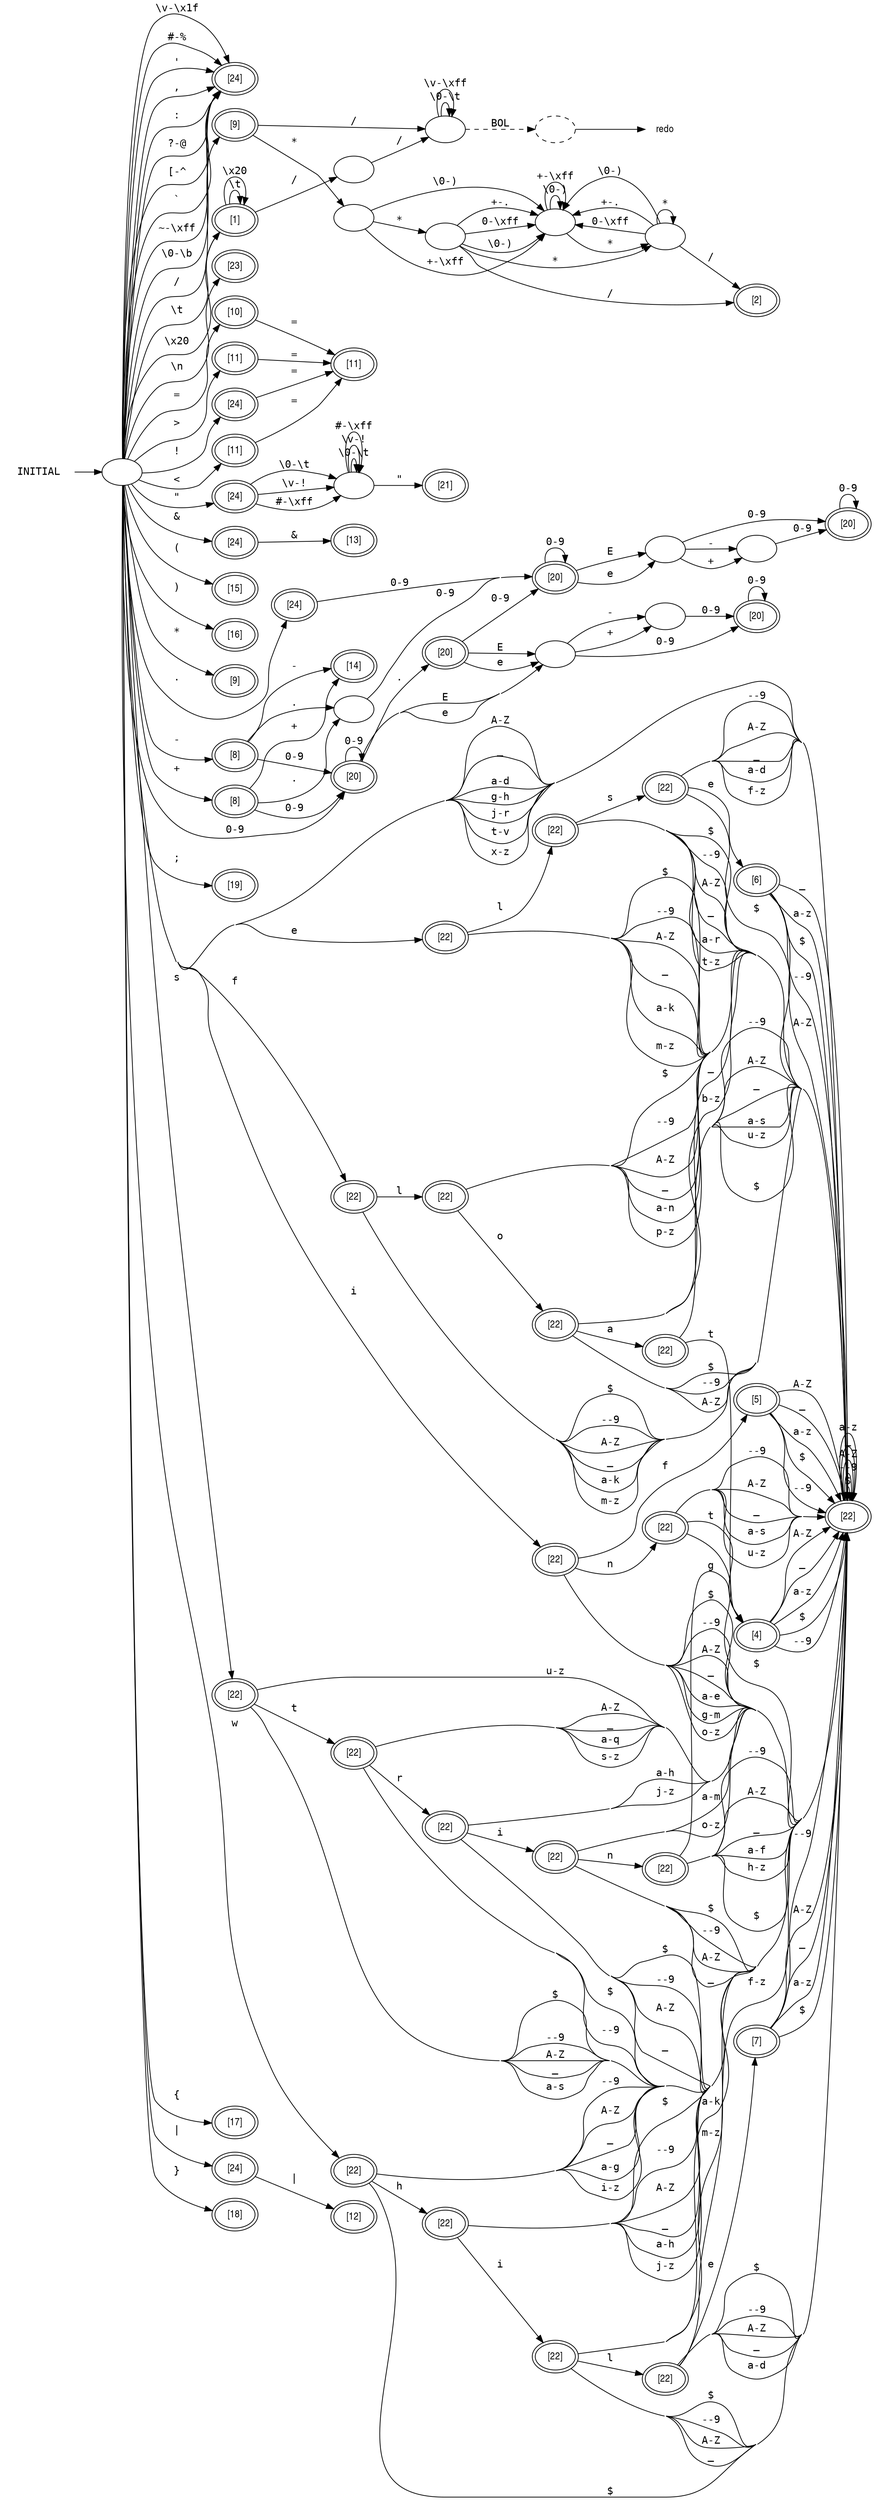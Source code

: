 digraph INITIAL {
		rankdir=LR;
		concentrate=true;
		node [fontname="ArialNarrow"];
		edge [fontname="Courier"];

		init [root=true,peripheries=0,label="INITIAL",fontname="Courier"];
		init -> N0x7ffff6bc6aa8;

/*START*/	N0x7ffff6bc6aa8 [label=""];
		N0x7ffff6bc6aa8 -> N0x7ffff6bc82e0 [label="\\0-\\b"];
		N0x7ffff6bc6aa8 -> N0x7ffff6bc83d8 [label="\\t"];
		N0x7ffff6bc6aa8 -> N0x7ffff6bc81e8 [label="\\n"];
		N0x7ffff6bc6aa8 -> N0x7ffff6bc82e0 [label="\\v-\\x1f"];
		N0x7ffff6bc6aa8 -> N0x7ffff6bc83d8 [label="\\x20"];
		N0x7ffff6bc6aa8 -> N0x7ffff6bc7458 [label="!"];
		N0x7ffff6bc6aa8 -> N0x7ffff6bc7ff8 [label="\""];
		N0x7ffff6bc6aa8 -> N0x7ffff6bc82e0 [label="#-%"];
		N0x7ffff6bc6aa8 -> N0x7ffff6bc7838 [label="&"];
		N0x7ffff6bc6aa8 -> N0x7ffff6bc82e0 [label="'"];
		N0x7ffff6bc6aa8 -> N0x7ffff6bc7a28 [label="("];
		N0x7ffff6bc6aa8 -> N0x7ffff6bc7b20 [label=")"];
		N0x7ffff6bc6aa8 -> N0x7ffff6bc7268 [label="*"];
		N0x7ffff6bc6aa8 -> N0x7ffff6bc7930 [label="+"];
		N0x7ffff6bc6aa8 -> N0x7ffff6bc82e0 [label=","];
		N0x7ffff6bc6aa8 -> N0x7ffff6bc7170 [label="-"];
		N0x7ffff6bc6aa8 -> N0x7ffff6bc7f00 [label="."];
		N0x7ffff6bc6aa8 -> N0x7ffff6bc6ba0 [label="/"];
		N0x7ffff6bc6aa8 -> N0x7ffff6bc84d0 [label="0-9"];
		N0x7ffff6bc6aa8 -> N0x7ffff6bc82e0 [label=":"];
		N0x7ffff6bc6aa8 -> N0x7ffff6bc7e08 [label=";"];
		N0x7ffff6bc6aa8 -> N0x7ffff6bc7550 [label="<"];
		N0x7ffff6bc6aa8 -> N0x7ffff6bc7360 [label="="];
		N0x7ffff6bc6aa8 -> N0x7ffff6bc7648 [label=">"];
		N0x7ffff6bc6aa8 -> N0x7ffff6bc82e0 [label="?-@"];
		N0x7ffff6bc6aa8 -> N0x7ffff6bc80f0 [label="A-Z"];
		N0x7ffff6bc6aa8 -> N0x7ffff6bc82e0 [label="[-^"];
		N0x7ffff6bc6aa8 -> N0x7ffff6bc80f0 [label="_"];
		N0x7ffff6bc6aa8 -> N0x7ffff6bc82e0 [label="`"];
		N0x7ffff6bc6aa8 -> N0x7ffff6bc80f0 [label="a-d"];
		N0x7ffff6bc6aa8 -> N0x7ffff6bc6f80 [label="e"];
		N0x7ffff6bc6aa8 -> N0x7ffff6bc6d90 [label="f"];
		N0x7ffff6bc6aa8 -> N0x7ffff6bc80f0 [label="g-h"];
		N0x7ffff6bc6aa8 -> N0x7ffff6bc6c98 [label="i"];
		N0x7ffff6bc6aa8 -> N0x7ffff6bc80f0 [label="j-r"];
		N0x7ffff6bc6aa8 -> N0x7ffff6bc6e88 [label="s"];
		N0x7ffff6bc6aa8 -> N0x7ffff6bc80f0 [label="t-v"];
		N0x7ffff6bc6aa8 -> N0x7ffff6bc7078 [label="w"];
		N0x7ffff6bc6aa8 -> N0x7ffff6bc80f0 [label="x-z"];
		N0x7ffff6bc6aa8 -> N0x7ffff6bc7c18 [label="{"];
		N0x7ffff6bc6aa8 -> N0x7ffff6bc7740 [label="|"];
		N0x7ffff6bc6aa8 -> N0x7ffff6bc7d10 [label="}"];
		N0x7ffff6bc6aa8 -> N0x7ffff6bc82e0 [label="~-\\xff"];

/*ACCEPT 9*/	N0x7ffff6bc6ba0 [label="[9]",peripheries=2];
		N0x7ffff6bc6ba0 -> N0x7ffff6bc85c8 [label="*"];
		N0x7ffff6bc6ba0 -> N0x7ffff6bc86c0 [label="/"];

/*ACCEPT 22*/	N0x7ffff6bc6c98 [label="[22]",peripheries=2];
		N0x7ffff6bc6c98 -> N0x7ffff6bc80f0 [label="$"];
		N0x7ffff6bc6c98 -> N0x7ffff6bc80f0 [label="--9"];
		N0x7ffff6bc6c98 -> N0x7ffff6bc80f0 [label="A-Z"];
		N0x7ffff6bc6c98 -> N0x7ffff6bc80f0 [label="_"];
		N0x7ffff6bc6c98 -> N0x7ffff6bc80f0 [label="a-e"];
		N0x7ffff6bc6c98 -> N0x7ffff6bc88b0 [label="f"];
		N0x7ffff6bc6c98 -> N0x7ffff6bc80f0 [label="g-m"];
		N0x7ffff6bc6c98 -> N0x7ffff6bc87b8 [label="n"];
		N0x7ffff6bc6c98 -> N0x7ffff6bc80f0 [label="o-z"];

/*ACCEPT 22*/	N0x7ffff6bc6d90 [label="[22]",peripheries=2];
		N0x7ffff6bc6d90 -> N0x7ffff6bc80f0 [label="$"];
		N0x7ffff6bc6d90 -> N0x7ffff6bc80f0 [label="--9"];
		N0x7ffff6bc6d90 -> N0x7ffff6bc80f0 [label="A-Z"];
		N0x7ffff6bc6d90 -> N0x7ffff6bc80f0 [label="_"];
		N0x7ffff6bc6d90 -> N0x7ffff6bc80f0 [label="a-k"];
		N0x7ffff6bc6d90 -> N0x7ffff6bc89a8 [label="l"];
		N0x7ffff6bc6d90 -> N0x7ffff6bc80f0 [label="m-z"];

/*ACCEPT 22*/	N0x7ffff6bc6e88 [label="[22]",peripheries=2];
		N0x7ffff6bc6e88 -> N0x7ffff6bc80f0 [label="$"];
		N0x7ffff6bc6e88 -> N0x7ffff6bc80f0 [label="--9"];
		N0x7ffff6bc6e88 -> N0x7ffff6bc80f0 [label="A-Z"];
		N0x7ffff6bc6e88 -> N0x7ffff6bc80f0 [label="_"];
		N0x7ffff6bc6e88 -> N0x7ffff6bc80f0 [label="a-s"];
		N0x7ffff6bc6e88 -> N0x7ffff6bc8aa0 [label="t"];
		N0x7ffff6bc6e88 -> N0x7ffff6bc80f0 [label="u-z"];

/*ACCEPT 22*/	N0x7ffff6bc6f80 [label="[22]",peripheries=2];
		N0x7ffff6bc6f80 -> N0x7ffff6bc80f0 [label="$"];
		N0x7ffff6bc6f80 -> N0x7ffff6bc80f0 [label="--9"];
		N0x7ffff6bc6f80 -> N0x7ffff6bc80f0 [label="A-Z"];
		N0x7ffff6bc6f80 -> N0x7ffff6bc80f0 [label="_"];
		N0x7ffff6bc6f80 -> N0x7ffff6bc80f0 [label="a-k"];
		N0x7ffff6bc6f80 -> N0x7ffff6bc8b98 [label="l"];
		N0x7ffff6bc6f80 -> N0x7ffff6bc80f0 [label="m-z"];

/*ACCEPT 22*/	N0x7ffff6bc7078 [label="[22]",peripheries=2];
		N0x7ffff6bc7078 -> N0x7ffff6bc80f0 [label="$"];
		N0x7ffff6bc7078 -> N0x7ffff6bc80f0 [label="--9"];
		N0x7ffff6bc7078 -> N0x7ffff6bc80f0 [label="A-Z"];
		N0x7ffff6bc7078 -> N0x7ffff6bc80f0 [label="_"];
		N0x7ffff6bc7078 -> N0x7ffff6bc80f0 [label="a-g"];
		N0x7ffff6bc7078 -> N0x7ffff6bc8c90 [label="h"];
		N0x7ffff6bc7078 -> N0x7ffff6bc80f0 [label="i-z"];

/*ACCEPT 8*/	N0x7ffff6bc7170 [label="[8]",peripheries=2];
		N0x7ffff6bc7170 -> N0x7ffff6bc8d88 [label="-"];
		N0x7ffff6bc7170 -> N0x7ffff6bc8e80 [label="."];
		N0x7ffff6bc7170 -> N0x7ffff6bc84d0 [label="0-9"];

/*ACCEPT 9*/	N0x7ffff6bc7268 [label="[9]",peripheries=2];

/*ACCEPT 10*/	N0x7ffff6bc7360 [label="[10]",peripheries=2];
		N0x7ffff6bc7360 -> N0x7ffff6bc8f78 [label="="];

/*ACCEPT 24*/	N0x7ffff6bc7458 [label="[24]",peripheries=2];
		N0x7ffff6bc7458 -> N0x7ffff6bc8f78 [label="="];

/*ACCEPT 11*/	N0x7ffff6bc7550 [label="[11]",peripheries=2];
		N0x7ffff6bc7550 -> N0x7ffff6bc8f78 [label="="];

/*ACCEPT 11*/	N0x7ffff6bc7648 [label="[11]",peripheries=2];
		N0x7ffff6bc7648 -> N0x7ffff6bc8f78 [label="="];

/*ACCEPT 24*/	N0x7ffff6bc7740 [label="[24]",peripheries=2];
		N0x7ffff6bc7740 -> N0x7ffff6bc9070 [label="|"];

/*ACCEPT 24*/	N0x7ffff6bc7838 [label="[24]",peripheries=2];
		N0x7ffff6bc7838 -> N0x7ffff6bc9168 [label="&"];

/*ACCEPT 8*/	N0x7ffff6bc7930 [label="[8]",peripheries=2];
		N0x7ffff6bc7930 -> N0x7ffff6bc8d88 [label="+"];
		N0x7ffff6bc7930 -> N0x7ffff6bc8e80 [label="."];
		N0x7ffff6bc7930 -> N0x7ffff6bc84d0 [label="0-9"];

/*ACCEPT 15*/	N0x7ffff6bc7a28 [label="[15]",peripheries=2];

/*ACCEPT 16*/	N0x7ffff6bc7b20 [label="[16]",peripheries=2];

/*ACCEPT 17*/	N0x7ffff6bc7c18 [label="[17]",peripheries=2];

/*ACCEPT 18*/	N0x7ffff6bc7d10 [label="[18]",peripheries=2];

/*ACCEPT 19*/	N0x7ffff6bc7e08 [label="[19]",peripheries=2];

/*ACCEPT 24*/	N0x7ffff6bc7f00 [label="[24]",peripheries=2];
		N0x7ffff6bc7f00 -> N0x7ffff6bc9260 [label="0-9"];

/*ACCEPT 24*/	N0x7ffff6bc7ff8 [label="[24]",peripheries=2];
		N0x7ffff6bc7ff8 -> N0x7ffff6bc9358 [label="\\0-\\t"];
		N0x7ffff6bc7ff8 -> N0x7ffff6bc9358 [label="\\v-!"];
		N0x7ffff6bc7ff8 -> N0x7ffff6bc9358 [label="#-\\xff"];

/*ACCEPT 22*/	N0x7ffff6bc80f0 [label="[22]",peripheries=2];
		N0x7ffff6bc80f0 -> N0x7ffff6bc80f0 [label="$"];
		N0x7ffff6bc80f0 -> N0x7ffff6bc80f0 [label="--9"];
		N0x7ffff6bc80f0 -> N0x7ffff6bc80f0 [label="A-Z"];
		N0x7ffff6bc80f0 -> N0x7ffff6bc80f0 [label="_"];
		N0x7ffff6bc80f0 -> N0x7ffff6bc80f0 [label="a-z"];

/*ACCEPT 23*/	N0x7ffff6bc81e8 [label="[23]",peripheries=2];

/*ACCEPT 24*/	N0x7ffff6bc82e0 [label="[24]",peripheries=2];

/*ACCEPT 1*/	N0x7ffff6bc83d8 [label="[1]",peripheries=2];
		N0x7ffff6bc83d8 -> N0x7ffff6bc83d8 [label="\\t"];
		N0x7ffff6bc83d8 -> N0x7ffff6bc83d8 [label="\\x20"];
		N0x7ffff6bc83d8 -> N0x7ffff6bc9450 [label="/"];

/*ACCEPT 20*/	N0x7ffff6bc84d0 [label="[20]",peripheries=2];
		N0x7ffff6bc84d0 -> N0x7ffff6bc9548 [label="."];
		N0x7ffff6bc84d0 -> N0x7ffff6bc84d0 [label="0-9"];
		N0x7ffff6bc84d0 -> N0x7ffff6bc9640 [label="E"];
		N0x7ffff6bc84d0 -> N0x7ffff6bc9640 [label="e"];

/*STATE*/	N0x7ffff6bc85c8 [label=""];
		N0x7ffff6bc85c8 -> N0x7ffff6bc9830 [label="\\0-)"];
		N0x7ffff6bc85c8 -> N0x7ffff6bc9738 [label="*"];
		N0x7ffff6bc85c8 -> N0x7ffff6bc9830 [label="+-\\xff"];

/*STATE*/	N0x7ffff6bc86c0 [label=""];
		N0x7ffff6bc86c0 -> N0x7ffff6bc86c0 [label="\\0-\\t"];
		N0x7ffff6bc86c0 -> N0x7ffff6bc86c0 [label="\\v-\\xff"];
		N0x7ffff6bc86c0 -> N0x7ffff6bc9928 [label="BOL",style="dashed"];

/*ACCEPT 22*/	N0x7ffff6bc87b8 [label="[22]",peripheries=2];
		N0x7ffff6bc87b8 -> N0x7ffff6bc80f0 [label="$"];
		N0x7ffff6bc87b8 -> N0x7ffff6bc80f0 [label="--9"];
		N0x7ffff6bc87b8 -> N0x7ffff6bc80f0 [label="A-Z"];
		N0x7ffff6bc87b8 -> N0x7ffff6bc80f0 [label="_"];
		N0x7ffff6bc87b8 -> N0x7ffff6bc80f0 [label="a-s"];
		N0x7ffff6bc87b8 -> N0x7ffff6bc9a20 [label="t"];
		N0x7ffff6bc87b8 -> N0x7ffff6bc80f0 [label="u-z"];

/*ACCEPT 5*/	N0x7ffff6bc88b0 [label="[5]",peripheries=2];
		N0x7ffff6bc88b0 -> N0x7ffff6bc80f0 [label="$"];
		N0x7ffff6bc88b0 -> N0x7ffff6bc80f0 [label="--9"];
		N0x7ffff6bc88b0 -> N0x7ffff6bc80f0 [label="A-Z"];
		N0x7ffff6bc88b0 -> N0x7ffff6bc80f0 [label="_"];
		N0x7ffff6bc88b0 -> N0x7ffff6bc80f0 [label="a-z"];

/*ACCEPT 22*/	N0x7ffff6bc89a8 [label="[22]",peripheries=2];
		N0x7ffff6bc89a8 -> N0x7ffff6bc80f0 [label="$"];
		N0x7ffff6bc89a8 -> N0x7ffff6bc80f0 [label="--9"];
		N0x7ffff6bc89a8 -> N0x7ffff6bc80f0 [label="A-Z"];
		N0x7ffff6bc89a8 -> N0x7ffff6bc80f0 [label="_"];
		N0x7ffff6bc89a8 -> N0x7ffff6bc80f0 [label="a-n"];
		N0x7ffff6bc89a8 -> N0x7ffff6bc9b18 [label="o"];
		N0x7ffff6bc89a8 -> N0x7ffff6bc80f0 [label="p-z"];

/*ACCEPT 22*/	N0x7ffff6bc8aa0 [label="[22]",peripheries=2];
		N0x7ffff6bc8aa0 -> N0x7ffff6bc80f0 [label="$"];
		N0x7ffff6bc8aa0 -> N0x7ffff6bc80f0 [label="--9"];
		N0x7ffff6bc8aa0 -> N0x7ffff6bc80f0 [label="A-Z"];
		N0x7ffff6bc8aa0 -> N0x7ffff6bc80f0 [label="_"];
		N0x7ffff6bc8aa0 -> N0x7ffff6bc80f0 [label="a-q"];
		N0x7ffff6bc8aa0 -> N0x7ffff6bc9c10 [label="r"];
		N0x7ffff6bc8aa0 -> N0x7ffff6bc80f0 [label="s-z"];

/*ACCEPT 22*/	N0x7ffff6bc8b98 [label="[22]",peripheries=2];
		N0x7ffff6bc8b98 -> N0x7ffff6bc80f0 [label="$"];
		N0x7ffff6bc8b98 -> N0x7ffff6bc80f0 [label="--9"];
		N0x7ffff6bc8b98 -> N0x7ffff6bc80f0 [label="A-Z"];
		N0x7ffff6bc8b98 -> N0x7ffff6bc80f0 [label="_"];
		N0x7ffff6bc8b98 -> N0x7ffff6bc80f0 [label="a-r"];
		N0x7ffff6bc8b98 -> N0x7ffff6bc9d08 [label="s"];
		N0x7ffff6bc8b98 -> N0x7ffff6bc80f0 [label="t-z"];

/*ACCEPT 22*/	N0x7ffff6bc8c90 [label="[22]",peripheries=2];
		N0x7ffff6bc8c90 -> N0x7ffff6bc80f0 [label="$"];
		N0x7ffff6bc8c90 -> N0x7ffff6bc80f0 [label="--9"];
		N0x7ffff6bc8c90 -> N0x7ffff6bc80f0 [label="A-Z"];
		N0x7ffff6bc8c90 -> N0x7ffff6bc80f0 [label="_"];
		N0x7ffff6bc8c90 -> N0x7ffff6bc80f0 [label="a-h"];
		N0x7ffff6bc8c90 -> N0x7ffff6bc9e00 [label="i"];
		N0x7ffff6bc8c90 -> N0x7ffff6bc80f0 [label="j-z"];

/*ACCEPT 14*/	N0x7ffff6bc8d88 [label="[14]",peripheries=2];

/*STATE*/	N0x7ffff6bc8e80 [label=""];
		N0x7ffff6bc8e80 -> N0x7ffff6bc9260 [label="0-9"];

/*ACCEPT 11*/	N0x7ffff6bc8f78 [label="[11]",peripheries=2];

/*ACCEPT 12*/	N0x7ffff6bc9070 [label="[12]",peripheries=2];

/*ACCEPT 13*/	N0x7ffff6bc9168 [label="[13]",peripheries=2];

/*ACCEPT 20*/	N0x7ffff6bc9260 [label="[20]",peripheries=2];
		N0x7ffff6bc9260 -> N0x7ffff6bc9260 [label="0-9"];
		N0x7ffff6bc9260 -> N0x7ffff6bc9ef8 [label="E"];
		N0x7ffff6bc9260 -> N0x7ffff6bc9ef8 [label="e"];

/*STATE*/	N0x7ffff6bc9358 [label=""];
		N0x7ffff6bc9358 -> N0x7ffff6bc9358 [label="\\0-\\t"];
		N0x7ffff6bc9358 -> N0x7ffff6bc9358 [label="\\v-!"];
		N0x7ffff6bc9358 -> N0x7ffff6bc9ff0 [label="\""];
		N0x7ffff6bc9358 -> N0x7ffff6bc9358 [label="#-\\xff"];

/*STATE*/	N0x7ffff6bc9450 [label=""];
		N0x7ffff6bc9450 -> N0x7ffff6bc86c0 [label="/"];

/*ACCEPT 20*/	N0x7ffff6bc9548 [label="[20]",peripheries=2];
		N0x7ffff6bc9548 -> N0x7ffff6bc9260 [label="0-9"];
		N0x7ffff6bc9548 -> N0x7ffff6bc9640 [label="E"];
		N0x7ffff6bc9548 -> N0x7ffff6bc9640 [label="e"];

/*STATE*/	N0x7ffff6bc9640 [label=""];
		N0x7ffff6bc9640 -> N0x7ffff6bca0e8 [label="+"];
		N0x7ffff6bc9640 -> N0x7ffff6bca0e8 [label="-"];
		N0x7ffff6bc9640 -> N0x7ffff6bca1e0 [label="0-9"];

/*STATE*/	N0x7ffff6bc9738 [label=""];
		N0x7ffff6bc9738 -> N0x7ffff6bc9830 [label="\\0-)"];
		N0x7ffff6bc9738 -> N0x7ffff6bca3d0 [label="*"];
		N0x7ffff6bc9738 -> N0x7ffff6bc9830 [label="+-."];
		N0x7ffff6bc9738 -> N0x7ffff6bca2d8 [label="/"];
		N0x7ffff6bc9738 -> N0x7ffff6bc9830 [label="0-\\xff"];

/*STATE*/	N0x7ffff6bc9830 [label=""];
		N0x7ffff6bc9830 -> N0x7ffff6bc9830 [label="\\0-)"];
		N0x7ffff6bc9830 -> N0x7ffff6bca3d0 [label="*"];
		N0x7ffff6bc9830 -> N0x7ffff6bc9830 [label="+-\\xff"];

/*REDO*/	N0x7ffff6bc9928 [label="",style=dashed,peripheries=1];
		N0x7ffff6bc9928 -> R0x7ffff6bc9928;
		R0x7ffff6bc9928 [peripheries=0,label="redo"];

/*ACCEPT 4*/	N0x7ffff6bc9a20 [label="[4]",peripheries=2];
		N0x7ffff6bc9a20 -> N0x7ffff6bc80f0 [label="$"];
		N0x7ffff6bc9a20 -> N0x7ffff6bc80f0 [label="--9"];
		N0x7ffff6bc9a20 -> N0x7ffff6bc80f0 [label="A-Z"];
		N0x7ffff6bc9a20 -> N0x7ffff6bc80f0 [label="_"];
		N0x7ffff6bc9a20 -> N0x7ffff6bc80f0 [label="a-z"];

/*ACCEPT 22*/	N0x7ffff6bc9b18 [label="[22]",peripheries=2];
		N0x7ffff6bc9b18 -> N0x7ffff6bc80f0 [label="$"];
		N0x7ffff6bc9b18 -> N0x7ffff6bc80f0 [label="--9"];
		N0x7ffff6bc9b18 -> N0x7ffff6bc80f0 [label="A-Z"];
		N0x7ffff6bc9b18 -> N0x7ffff6bc80f0 [label="_"];
		N0x7ffff6bc9b18 -> N0x7ffff6bca4c8 [label="a"];
		N0x7ffff6bc9b18 -> N0x7ffff6bc80f0 [label="b-z"];

/*ACCEPT 22*/	N0x7ffff6bc9c10 [label="[22]",peripheries=2];
		N0x7ffff6bc9c10 -> N0x7ffff6bc80f0 [label="$"];
		N0x7ffff6bc9c10 -> N0x7ffff6bc80f0 [label="--9"];
		N0x7ffff6bc9c10 -> N0x7ffff6bc80f0 [label="A-Z"];
		N0x7ffff6bc9c10 -> N0x7ffff6bc80f0 [label="_"];
		N0x7ffff6bc9c10 -> N0x7ffff6bc80f0 [label="a-h"];
		N0x7ffff6bc9c10 -> N0x7ffff6bca5c0 [label="i"];
		N0x7ffff6bc9c10 -> N0x7ffff6bc80f0 [label="j-z"];

/*ACCEPT 22*/	N0x7ffff6bc9d08 [label="[22]",peripheries=2];
		N0x7ffff6bc9d08 -> N0x7ffff6bc80f0 [label="$"];
		N0x7ffff6bc9d08 -> N0x7ffff6bc80f0 [label="--9"];
		N0x7ffff6bc9d08 -> N0x7ffff6bc80f0 [label="A-Z"];
		N0x7ffff6bc9d08 -> N0x7ffff6bc80f0 [label="_"];
		N0x7ffff6bc9d08 -> N0x7ffff6bc80f0 [label="a-d"];
		N0x7ffff6bc9d08 -> N0x7ffff6bca6b8 [label="e"];
		N0x7ffff6bc9d08 -> N0x7ffff6bc80f0 [label="f-z"];

/*ACCEPT 22*/	N0x7ffff6bc9e00 [label="[22]",peripheries=2];
		N0x7ffff6bc9e00 -> N0x7ffff6bc80f0 [label="$"];
		N0x7ffff6bc9e00 -> N0x7ffff6bc80f0 [label="--9"];
		N0x7ffff6bc9e00 -> N0x7ffff6bc80f0 [label="A-Z"];
		N0x7ffff6bc9e00 -> N0x7ffff6bc80f0 [label="_"];
		N0x7ffff6bc9e00 -> N0x7ffff6bc80f0 [label="a-k"];
		N0x7ffff6bc9e00 -> N0x7ffff6bca7b0 [label="l"];
		N0x7ffff6bc9e00 -> N0x7ffff6bc80f0 [label="m-z"];

/*STATE*/	N0x7ffff6bc9ef8 [label=""];
		N0x7ffff6bc9ef8 -> N0x7ffff6bca8a8 [label="+"];
		N0x7ffff6bc9ef8 -> N0x7ffff6bca8a8 [label="-"];
		N0x7ffff6bc9ef8 -> N0x7ffff6bca9a0 [label="0-9"];

/*ACCEPT 21*/	N0x7ffff6bc9ff0 [label="[21]",peripheries=2];

/*STATE*/	N0x7ffff6bca0e8 [label=""];
		N0x7ffff6bca0e8 -> N0x7ffff6bca1e0 [label="0-9"];

/*ACCEPT 20*/	N0x7ffff6bca1e0 [label="[20]",peripheries=2];
		N0x7ffff6bca1e0 -> N0x7ffff6bca1e0 [label="0-9"];

/*ACCEPT 2*/	N0x7ffff6bca2d8 [label="[2]",peripheries=2];

/*STATE*/	N0x7ffff6bca3d0 [label=""];
		N0x7ffff6bca3d0 -> N0x7ffff6bc9830 [label="\\0-)"];
		N0x7ffff6bca3d0 -> N0x7ffff6bca3d0 [label="*"];
		N0x7ffff6bca3d0 -> N0x7ffff6bc9830 [label="+-."];
		N0x7ffff6bca3d0 -> N0x7ffff6bca2d8 [label="/"];
		N0x7ffff6bca3d0 -> N0x7ffff6bc9830 [label="0-\\xff"];

/*ACCEPT 22*/	N0x7ffff6bca4c8 [label="[22]",peripheries=2];
		N0x7ffff6bca4c8 -> N0x7ffff6bc80f0 [label="$"];
		N0x7ffff6bca4c8 -> N0x7ffff6bc80f0 [label="--9"];
		N0x7ffff6bca4c8 -> N0x7ffff6bc80f0 [label="A-Z"];
		N0x7ffff6bca4c8 -> N0x7ffff6bc80f0 [label="_"];
		N0x7ffff6bca4c8 -> N0x7ffff6bc80f0 [label="a-s"];
		N0x7ffff6bca4c8 -> N0x7ffff6bc9a20 [label="t"];
		N0x7ffff6bca4c8 -> N0x7ffff6bc80f0 [label="u-z"];

/*ACCEPT 22*/	N0x7ffff6bca5c0 [label="[22]",peripheries=2];
		N0x7ffff6bca5c0 -> N0x7ffff6bc80f0 [label="$"];
		N0x7ffff6bca5c0 -> N0x7ffff6bc80f0 [label="--9"];
		N0x7ffff6bca5c0 -> N0x7ffff6bc80f0 [label="A-Z"];
		N0x7ffff6bca5c0 -> N0x7ffff6bc80f0 [label="_"];
		N0x7ffff6bca5c0 -> N0x7ffff6bc80f0 [label="a-m"];
		N0x7ffff6bca5c0 -> N0x7ffff6bcaa98 [label="n"];
		N0x7ffff6bca5c0 -> N0x7ffff6bc80f0 [label="o-z"];

/*ACCEPT 6*/	N0x7ffff6bca6b8 [label="[6]",peripheries=2];
		N0x7ffff6bca6b8 -> N0x7ffff6bc80f0 [label="$"];
		N0x7ffff6bca6b8 -> N0x7ffff6bc80f0 [label="--9"];
		N0x7ffff6bca6b8 -> N0x7ffff6bc80f0 [label="A-Z"];
		N0x7ffff6bca6b8 -> N0x7ffff6bc80f0 [label="_"];
		N0x7ffff6bca6b8 -> N0x7ffff6bc80f0 [label="a-z"];

/*ACCEPT 22*/	N0x7ffff6bca7b0 [label="[22]",peripheries=2];
		N0x7ffff6bca7b0 -> N0x7ffff6bc80f0 [label="$"];
		N0x7ffff6bca7b0 -> N0x7ffff6bc80f0 [label="--9"];
		N0x7ffff6bca7b0 -> N0x7ffff6bc80f0 [label="A-Z"];
		N0x7ffff6bca7b0 -> N0x7ffff6bc80f0 [label="_"];
		N0x7ffff6bca7b0 -> N0x7ffff6bc80f0 [label="a-d"];
		N0x7ffff6bca7b0 -> N0x7ffff6bcab90 [label="e"];
		N0x7ffff6bca7b0 -> N0x7ffff6bc80f0 [label="f-z"];

/*STATE*/	N0x7ffff6bca8a8 [label=""];
		N0x7ffff6bca8a8 -> N0x7ffff6bca9a0 [label="0-9"];

/*ACCEPT 20*/	N0x7ffff6bca9a0 [label="[20]",peripheries=2];
		N0x7ffff6bca9a0 -> N0x7ffff6bca9a0 [label="0-9"];

/*ACCEPT 22*/	N0x7ffff6bcaa98 [label="[22]",peripheries=2];
		N0x7ffff6bcaa98 -> N0x7ffff6bc80f0 [label="$"];
		N0x7ffff6bcaa98 -> N0x7ffff6bc80f0 [label="--9"];
		N0x7ffff6bcaa98 -> N0x7ffff6bc80f0 [label="A-Z"];
		N0x7ffff6bcaa98 -> N0x7ffff6bc80f0 [label="_"];
		N0x7ffff6bcaa98 -> N0x7ffff6bc80f0 [label="a-f"];
		N0x7ffff6bcaa98 -> N0x7ffff6bc9a20 [label="g"];
		N0x7ffff6bcaa98 -> N0x7ffff6bc80f0 [label="h-z"];

/*ACCEPT 7*/	N0x7ffff6bcab90 [label="[7]",peripheries=2];
		N0x7ffff6bcab90 -> N0x7ffff6bc80f0 [label="$"];
		N0x7ffff6bcab90 -> N0x7ffff6bc80f0 [label="--9"];
		N0x7ffff6bcab90 -> N0x7ffff6bc80f0 [label="A-Z"];
		N0x7ffff6bcab90 -> N0x7ffff6bc80f0 [label="_"];
		N0x7ffff6bcab90 -> N0x7ffff6bc80f0 [label="a-z"];
}
